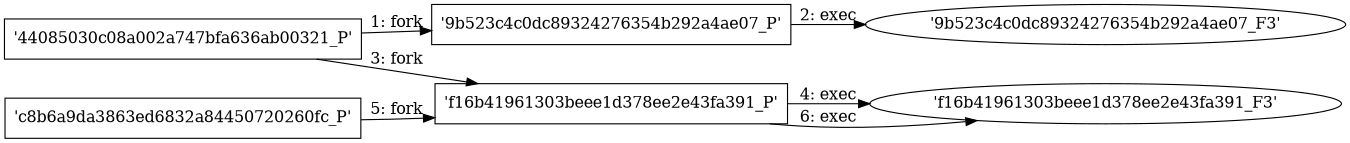 digraph "D:\Learning\Paper\apt\基于CTI的攻击预警\Dataset\攻击图\ASGfromALLCTI\Known Unknowns The Don't Do That Rules.dot" {
rankdir="LR"
size="9"
fixedsize="false"
splines="true"
nodesep=0.3
ranksep=0
fontsize=10
overlap="scalexy"
engine= "neato"
	"'44085030c08a002a747bfa636ab00321_P'" [node_type=Process shape=box]
	"'9b523c4c0dc89324276354b292a4ae07_P'" [node_type=Process shape=box]
	"'44085030c08a002a747bfa636ab00321_P'" -> "'9b523c4c0dc89324276354b292a4ae07_P'" [label="1: fork"]
	"'9b523c4c0dc89324276354b292a4ae07_P'" [node_type=Process shape=box]
	"'9b523c4c0dc89324276354b292a4ae07_F3'" [node_type=File shape=ellipse]
	"'9b523c4c0dc89324276354b292a4ae07_P'" -> "'9b523c4c0dc89324276354b292a4ae07_F3'" [label="2: exec"]
	"'44085030c08a002a747bfa636ab00321_P'" [node_type=Process shape=box]
	"'f16b41961303beee1d378ee2e43fa391_P'" [node_type=Process shape=box]
	"'44085030c08a002a747bfa636ab00321_P'" -> "'f16b41961303beee1d378ee2e43fa391_P'" [label="3: fork"]
	"'f16b41961303beee1d378ee2e43fa391_P'" [node_type=Process shape=box]
	"'f16b41961303beee1d378ee2e43fa391_F3'" [node_type=File shape=ellipse]
	"'f16b41961303beee1d378ee2e43fa391_P'" -> "'f16b41961303beee1d378ee2e43fa391_F3'" [label="4: exec"]
	"'c8b6a9da3863ed6832a84450720260fc_P'" [node_type=Process shape=box]
	"'f16b41961303beee1d378ee2e43fa391_P'" [node_type=Process shape=box]
	"'c8b6a9da3863ed6832a84450720260fc_P'" -> "'f16b41961303beee1d378ee2e43fa391_P'" [label="5: fork"]
	"'f16b41961303beee1d378ee2e43fa391_P'" [node_type=Process shape=box]
	"'f16b41961303beee1d378ee2e43fa391_F3'" [node_type=File shape=ellipse]
	"'f16b41961303beee1d378ee2e43fa391_P'" -> "'f16b41961303beee1d378ee2e43fa391_F3'" [label="6: exec"]
}
